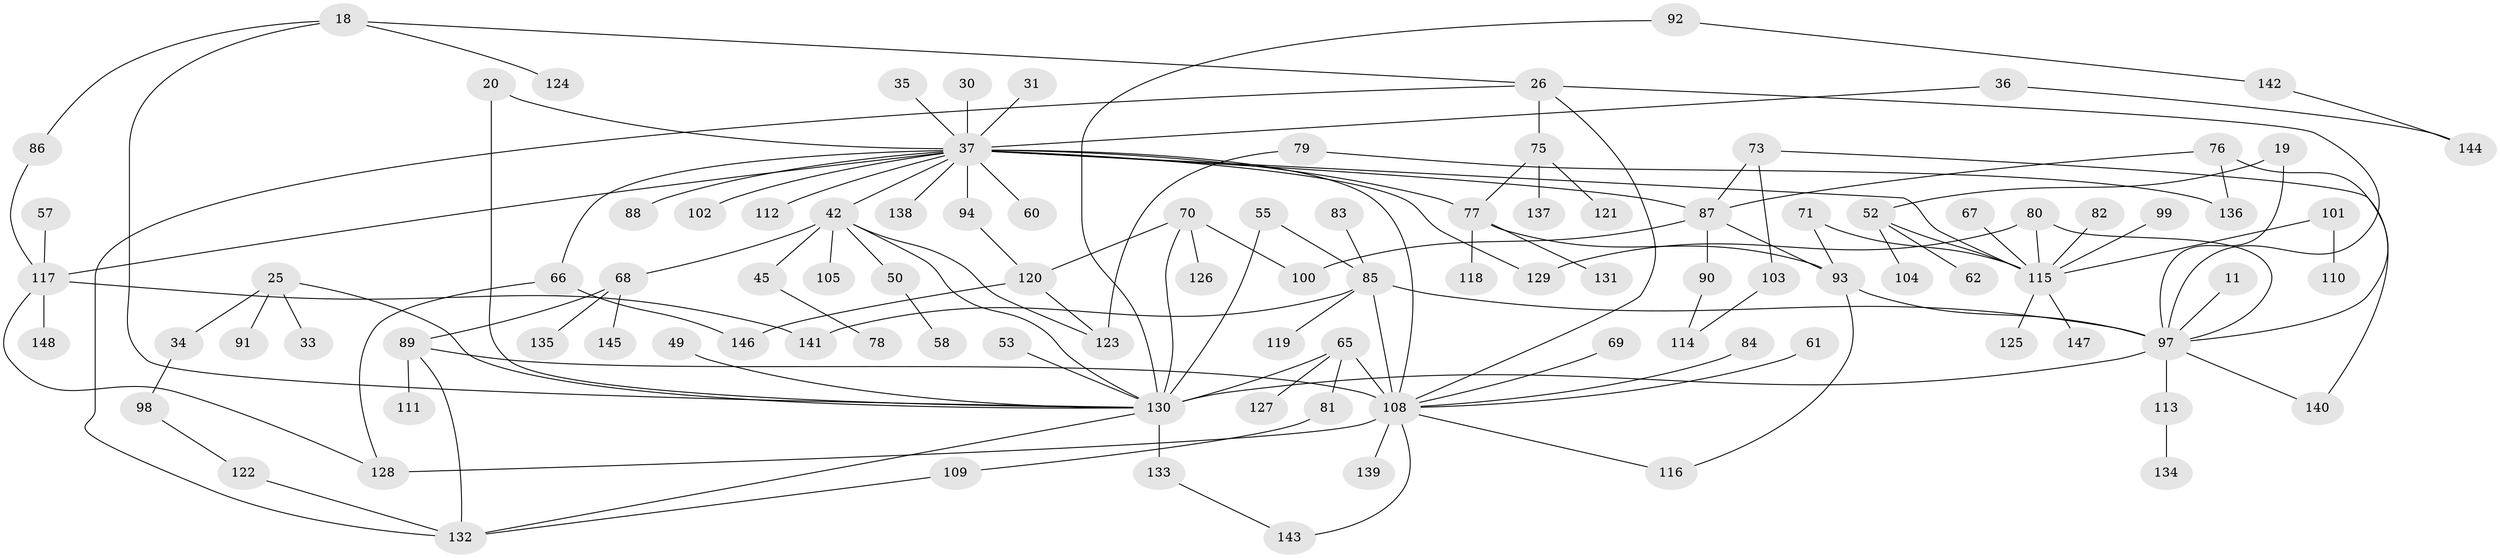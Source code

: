 // original degree distribution, {5: 0.0472972972972973, 6: 0.0472972972972973, 4: 0.16216216216216217, 7: 0.013513513513513514, 1: 0.2972972972972973, 3: 0.12837837837837837, 2: 0.30405405405405406}
// Generated by graph-tools (version 1.1) at 2025/45/03/04/25 21:45:00]
// undirected, 103 vertices, 135 edges
graph export_dot {
graph [start="1"]
  node [color=gray90,style=filled];
  11;
  18;
  19;
  20;
  25;
  26;
  30;
  31;
  33;
  34;
  35;
  36;
  37 [super="+7+12+17+22+16"];
  42 [super="+2"];
  45;
  49;
  50;
  52;
  53;
  55;
  57;
  58;
  60;
  61;
  62;
  65 [super="+40"];
  66 [super="+41"];
  67;
  68 [super="+3+59"];
  69;
  70;
  71;
  73;
  75 [super="+27"];
  76;
  77 [super="+47"];
  78;
  79;
  80;
  81;
  82;
  83;
  84;
  85 [super="+74"];
  86;
  87 [super="+48"];
  88;
  89 [super="+4"];
  90;
  91;
  92;
  93 [super="+64"];
  94;
  97 [super="+14+28"];
  98;
  99;
  100;
  101;
  102;
  103;
  104;
  105;
  108 [super="+24+39+51+72"];
  109;
  110;
  111;
  112;
  113;
  114;
  115 [super="+56"];
  116;
  117 [super="+23+44"];
  118;
  119;
  120;
  121;
  122;
  123 [super="+46"];
  124;
  125;
  126;
  127;
  128 [super="+107"];
  129;
  130 [super="+8+95+96+10"];
  131;
  132 [super="+63"];
  133 [super="+54+106"];
  134;
  135;
  136;
  137;
  138;
  139;
  140;
  141;
  142;
  143;
  144;
  145;
  146;
  147;
  148;
  11 -- 97;
  18 -- 26;
  18 -- 86;
  18 -- 124;
  18 -- 130;
  19 -- 52;
  19 -- 97;
  20 -- 130;
  20 -- 37;
  25 -- 33;
  25 -- 34;
  25 -- 91;
  25 -- 130;
  26 -- 132;
  26 -- 97;
  26 -- 75;
  26 -- 108;
  30 -- 37;
  31 -- 37;
  34 -- 98;
  35 -- 37;
  36 -- 144;
  36 -- 37;
  37 -- 94;
  37 -- 42;
  37 -- 60;
  37 -- 138;
  37 -- 112;
  37 -- 88;
  37 -- 129;
  37 -- 102;
  37 -- 87 [weight=2];
  37 -- 117;
  37 -- 66;
  37 -- 115;
  37 -- 108;
  37 -- 77;
  42 -- 50;
  42 -- 105;
  42 -- 45;
  42 -- 68 [weight=2];
  42 -- 130;
  42 -- 123;
  45 -- 78;
  49 -- 130;
  50 -- 58;
  52 -- 62;
  52 -- 104;
  52 -- 115;
  53 -- 130;
  55 -- 85;
  55 -- 130;
  57 -- 117;
  61 -- 108;
  65 -- 81;
  65 -- 127;
  65 -- 130 [weight=2];
  65 -- 108;
  66 -- 146;
  66 -- 128;
  67 -- 115;
  68 -- 145;
  68 -- 135;
  68 -- 89;
  69 -- 108;
  70 -- 100;
  70 -- 126;
  70 -- 120;
  70 -- 130;
  71 -- 115;
  71 -- 93;
  73 -- 103;
  73 -- 140;
  73 -- 87;
  75 -- 121;
  75 -- 137;
  75 -- 77;
  76 -- 97;
  76 -- 136;
  76 -- 87;
  77 -- 118;
  77 -- 131;
  77 -- 93;
  79 -- 136;
  79 -- 123;
  80 -- 129;
  80 -- 115;
  80 -- 97;
  81 -- 109;
  82 -- 115;
  83 -- 85;
  84 -- 108;
  85 -- 119;
  85 -- 108 [weight=2];
  85 -- 97;
  85 -- 141;
  86 -- 117;
  87 -- 90;
  87 -- 93;
  87 -- 100;
  89 -- 111;
  89 -- 108 [weight=2];
  89 -- 132;
  90 -- 114;
  92 -- 142;
  92 -- 130;
  93 -- 97;
  93 -- 116;
  94 -- 120;
  97 -- 113;
  97 -- 140;
  97 -- 130 [weight=2];
  98 -- 122;
  99 -- 115;
  101 -- 110;
  101 -- 115;
  103 -- 114;
  108 -- 139 [weight=2];
  108 -- 128 [weight=2];
  108 -- 143;
  108 -- 116;
  109 -- 132;
  113 -- 134;
  115 -- 147;
  115 -- 125;
  117 -- 148;
  117 -- 141;
  117 -- 128;
  120 -- 123;
  120 -- 146;
  122 -- 132;
  130 -- 133 [weight=2];
  130 -- 132;
  133 -- 143;
  142 -- 144;
}
